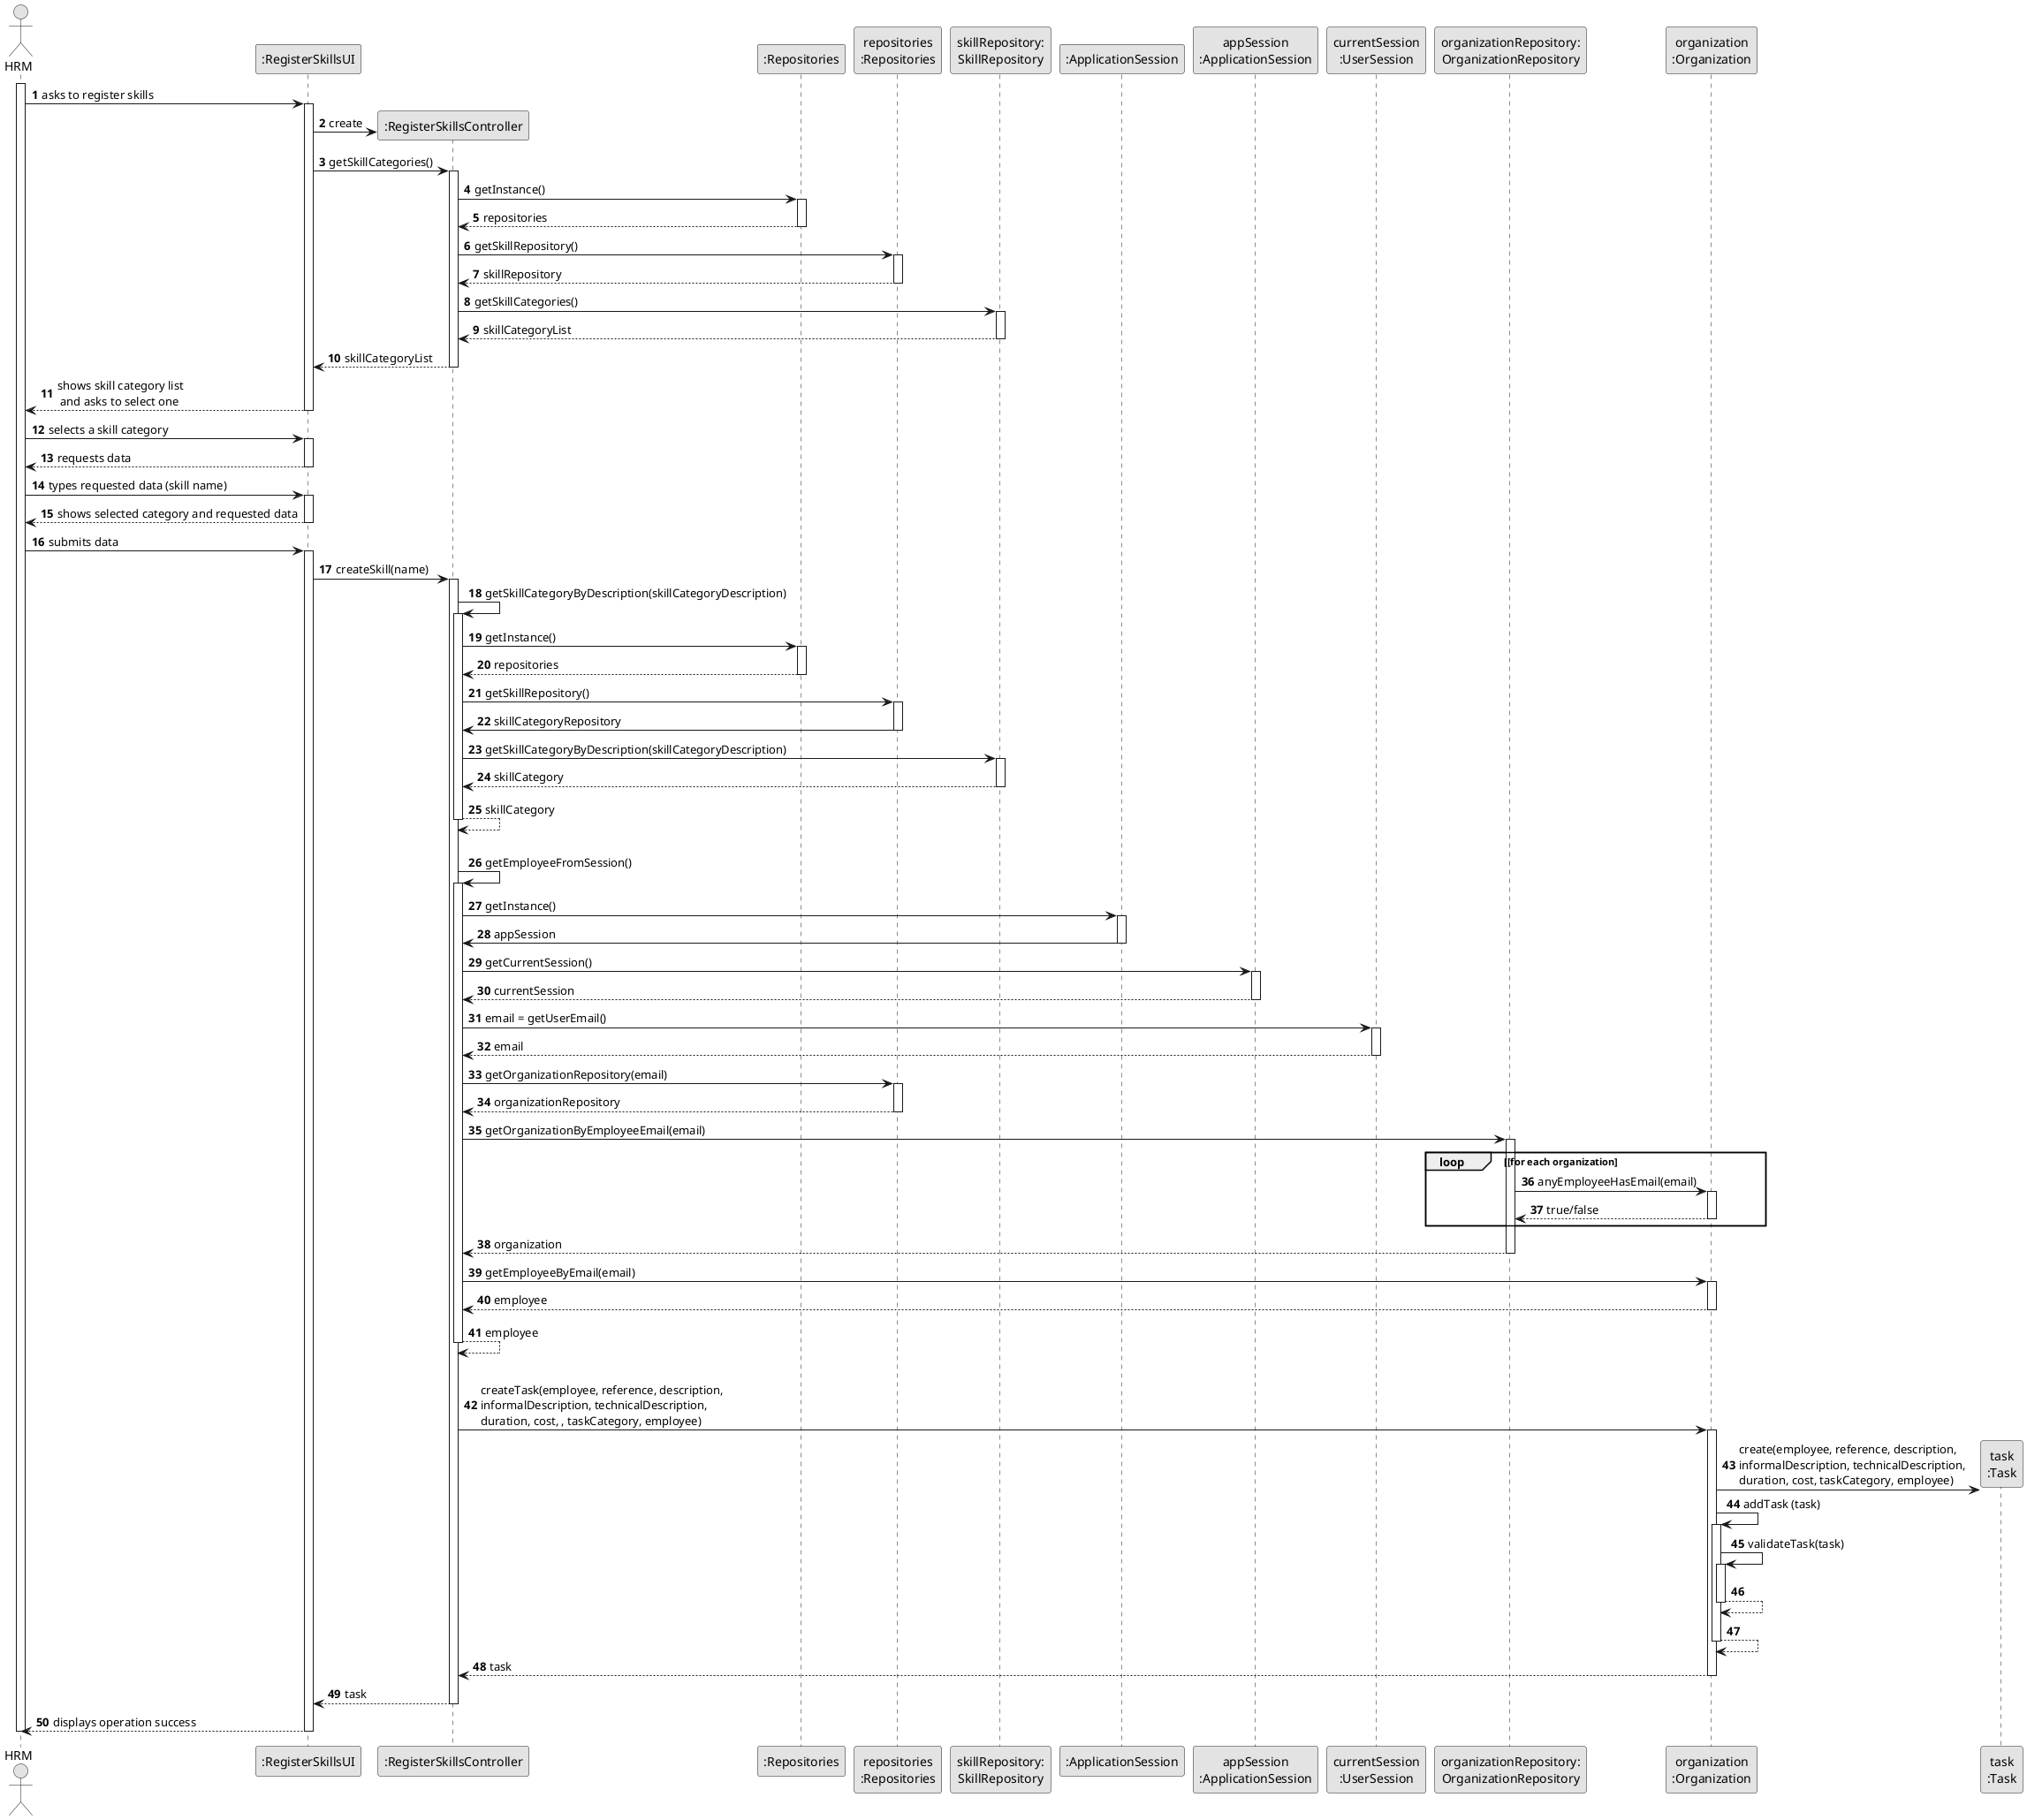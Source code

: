 @startuml
skinparam monochrome true
skinparam packageStyle rectangle
skinparam shadowing false

autonumber

'hide footbox
actor "HRM" as ADM
participant ":RegisterSkillsUI" as UI
participant ":RegisterSkillsController" as CTRL
participant ":Repositories" as RepositorySingleton
participant "repositories\n:Repositories" as PLAT
participant "skillRepository:\nSkillRepository" as SkillRepository
participant ":ApplicationSession" as _APP
participant "appSession\n:ApplicationSession" as APP
participant "currentSession\n:UserSession" as SESSAO
participant "organizationRepository:\nOrganizationRepository" as OrganizationRepository
participant "organization\n:Organization" as ORG
participant "task\n:Task" as TAREFA

activate ADM

        ADM -> UI : asks to register skills

        activate UI

            'UI --> ADM : requests data (i.e. skill name, description)
            'create CTRL
            UI -> CTRL** : create

            UI -> CTRL : getSkillCategories()
            activate CTRL

                CTRL -> RepositorySingleton : getInstance()
                activate RepositorySingleton

                    RepositorySingleton --> CTRL: repositories
                deactivate RepositorySingleton

                CTRL -> PLAT : getSkillRepository()
                activate PLAT

                    PLAT --> CTRL: skillRepository
                deactivate PLAT

                CTRL -> SkillRepository : getSkillCategories()
                activate SkillRepository

                    SkillRepository --> CTRL : skillCategoryList
                deactivate SkillRepository

                CTRL --> UI : skillCategoryList
            deactivate CTRL

            UI --> ADM : shows skill category list\n and asks to select one
        deactivate UI

    ADM -> UI : selects a skill category
    activate UI

        UI --> ADM : requests data
    deactivate UI

    ADM -> UI : types requested data (skill name)
    activate UI

        UI --> ADM : shows selected category and requested data
    deactivate UI

    ADM -> UI : submits data
    activate UI

        UI -> CTRL : createSkill(name)
        activate CTRL

            CTRL -> CTRL : getSkillCategoryByDescription(skillCategoryDescription)
            activate CTRL

                CTRL -> RepositorySingleton : getInstance()
                activate RepositorySingleton

                    RepositorySingleton --> CTRL: repositories
                deactivate RepositorySingleton

                CTRL -> PLAT : getSkillRepository()
                activate PLAT

                    PLAT -> CTRL : skillCategoryRepository
                deactivate PLAT

                CTRL -> SkillRepository : getSkillCategoryByDescription(skillCategoryDescription)
                activate SkillRepository

                    SkillRepository --> CTRL : skillCategory
                deactivate SkillRepository
                    CTRL --> CTRL : skillCategory
            deactivate CTRL

            |||
            CTRL -> CTRL : getEmployeeFromSession()
            activate CTRL

                CTRL -> _APP: getInstance()
                activate _APP
                    _APP -> CTRL: appSession
                deactivate _APP


                CTRL -> APP: getCurrentSession()
                activate APP

                    APP --> CTRL: currentSession
                deactivate APP

                CTRL -> SESSAO: email = getUserEmail()
                activate SESSAO

                    SESSAO --> CTRL: email
                deactivate SESSAO


                CTRL -> PLAT: getOrganizationRepository(email)
                activate PLAT

                    PLAT --> CTRL: organizationRepository
                deactivate PLAT


                CTRL -> OrganizationRepository: getOrganizationByEmployeeEmail(email)
                activate OrganizationRepository

                    loop [for each organization
                        OrganizationRepository -> ORG : anyEmployeeHasEmail(email)
                        activate ORG

                             ORG --> OrganizationRepository : true/false
                        deactivate ORG
                    end
                    OrganizationRepository --> CTRL : organization
                deactivate OrganizationRepository

                CTRL -> ORG: getEmployeeByEmail(email)
                activate ORG

                    ORG --> CTRL : employee
                deactivate ORG

                CTRL --> CTRL : employee
            deactivate CTRL

            |||
            CTRL -> ORG: createTask(employee, reference, description,\ninformalDescription, technicalDescription,\nduration, cost, , taskCategory, employee)
            activate ORG

                ORG -> TAREFA**: create(employee, reference, description,\ninformalDescription, technicalDescription,\nduration, cost, taskCategory, employee)
                ORG -> ORG: addTask (task)


                activate ORG
                    ORG -> ORG: validateTask(task)
                    activate ORG
                        ORG --> ORG
                    deactivate ORG

                    ORG --> ORG
                deactivate ORG

                ORG --> CTRL : task

            deactivate ORG

            CTRL --> UI: task
            deactivate CTRL
            UI --> ADM: displays operation success
    deactivate UI

deactivate ADM

@enduml
